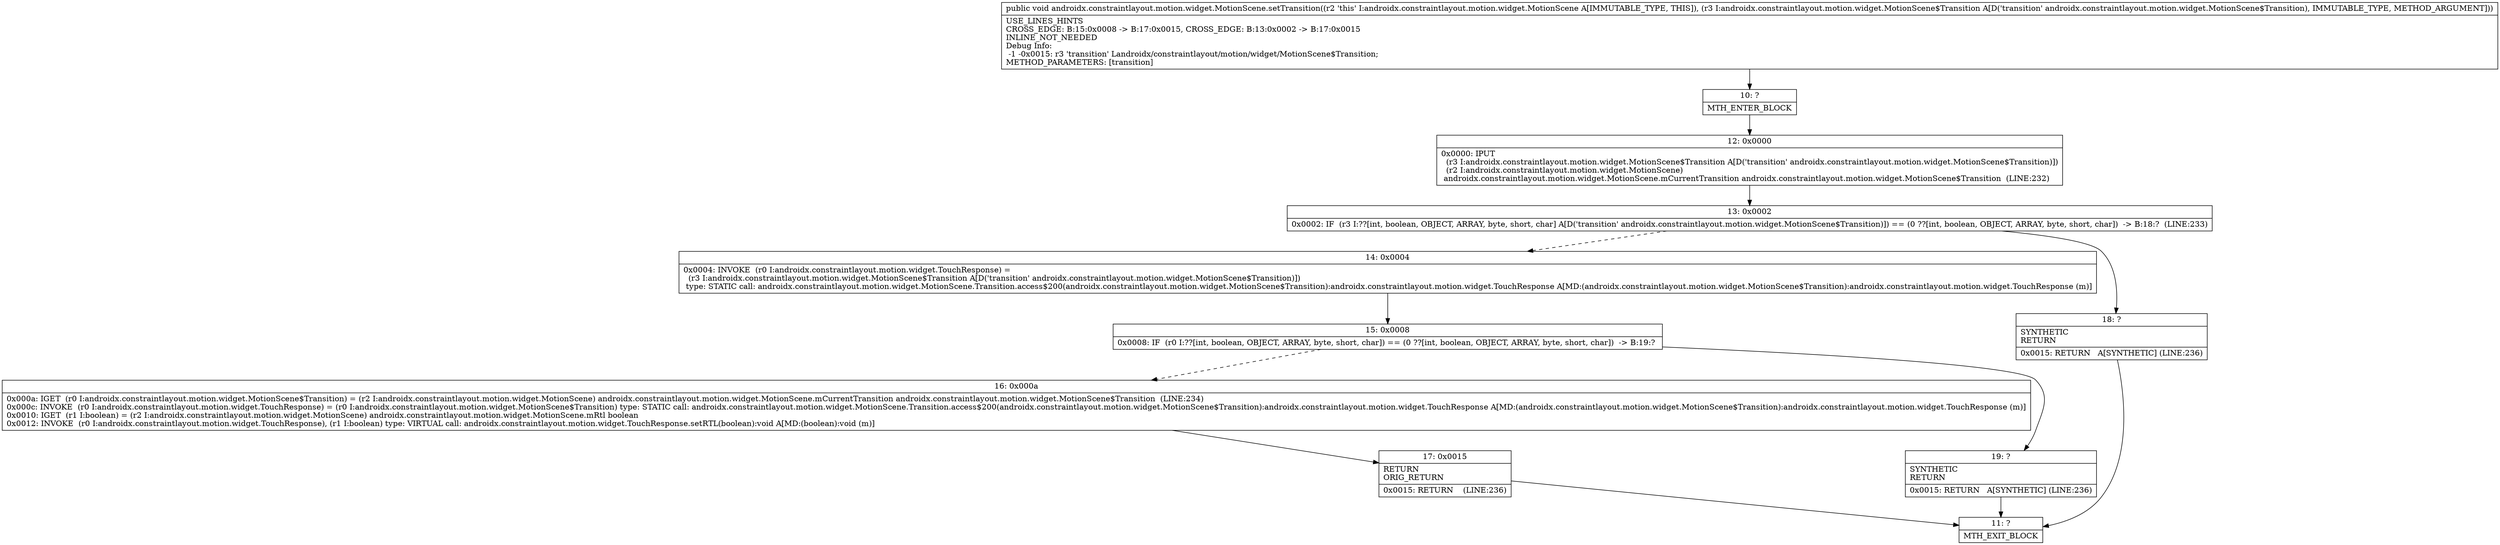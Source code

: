 digraph "CFG forandroidx.constraintlayout.motion.widget.MotionScene.setTransition(Landroidx\/constraintlayout\/motion\/widget\/MotionScene$Transition;)V" {
Node_10 [shape=record,label="{10\:\ ?|MTH_ENTER_BLOCK\l}"];
Node_12 [shape=record,label="{12\:\ 0x0000|0x0000: IPUT  \l  (r3 I:androidx.constraintlayout.motion.widget.MotionScene$Transition A[D('transition' androidx.constraintlayout.motion.widget.MotionScene$Transition)])\l  (r2 I:androidx.constraintlayout.motion.widget.MotionScene)\l androidx.constraintlayout.motion.widget.MotionScene.mCurrentTransition androidx.constraintlayout.motion.widget.MotionScene$Transition  (LINE:232)\l}"];
Node_13 [shape=record,label="{13\:\ 0x0002|0x0002: IF  (r3 I:??[int, boolean, OBJECT, ARRAY, byte, short, char] A[D('transition' androidx.constraintlayout.motion.widget.MotionScene$Transition)]) == (0 ??[int, boolean, OBJECT, ARRAY, byte, short, char])  \-\> B:18:?  (LINE:233)\l}"];
Node_14 [shape=record,label="{14\:\ 0x0004|0x0004: INVOKE  (r0 I:androidx.constraintlayout.motion.widget.TouchResponse) = \l  (r3 I:androidx.constraintlayout.motion.widget.MotionScene$Transition A[D('transition' androidx.constraintlayout.motion.widget.MotionScene$Transition)])\l type: STATIC call: androidx.constraintlayout.motion.widget.MotionScene.Transition.access$200(androidx.constraintlayout.motion.widget.MotionScene$Transition):androidx.constraintlayout.motion.widget.TouchResponse A[MD:(androidx.constraintlayout.motion.widget.MotionScene$Transition):androidx.constraintlayout.motion.widget.TouchResponse (m)]\l}"];
Node_15 [shape=record,label="{15\:\ 0x0008|0x0008: IF  (r0 I:??[int, boolean, OBJECT, ARRAY, byte, short, char]) == (0 ??[int, boolean, OBJECT, ARRAY, byte, short, char])  \-\> B:19:? \l}"];
Node_16 [shape=record,label="{16\:\ 0x000a|0x000a: IGET  (r0 I:androidx.constraintlayout.motion.widget.MotionScene$Transition) = (r2 I:androidx.constraintlayout.motion.widget.MotionScene) androidx.constraintlayout.motion.widget.MotionScene.mCurrentTransition androidx.constraintlayout.motion.widget.MotionScene$Transition  (LINE:234)\l0x000c: INVOKE  (r0 I:androidx.constraintlayout.motion.widget.TouchResponse) = (r0 I:androidx.constraintlayout.motion.widget.MotionScene$Transition) type: STATIC call: androidx.constraintlayout.motion.widget.MotionScene.Transition.access$200(androidx.constraintlayout.motion.widget.MotionScene$Transition):androidx.constraintlayout.motion.widget.TouchResponse A[MD:(androidx.constraintlayout.motion.widget.MotionScene$Transition):androidx.constraintlayout.motion.widget.TouchResponse (m)]\l0x0010: IGET  (r1 I:boolean) = (r2 I:androidx.constraintlayout.motion.widget.MotionScene) androidx.constraintlayout.motion.widget.MotionScene.mRtl boolean \l0x0012: INVOKE  (r0 I:androidx.constraintlayout.motion.widget.TouchResponse), (r1 I:boolean) type: VIRTUAL call: androidx.constraintlayout.motion.widget.TouchResponse.setRTL(boolean):void A[MD:(boolean):void (m)]\l}"];
Node_17 [shape=record,label="{17\:\ 0x0015|RETURN\lORIG_RETURN\l|0x0015: RETURN    (LINE:236)\l}"];
Node_11 [shape=record,label="{11\:\ ?|MTH_EXIT_BLOCK\l}"];
Node_19 [shape=record,label="{19\:\ ?|SYNTHETIC\lRETURN\l|0x0015: RETURN   A[SYNTHETIC] (LINE:236)\l}"];
Node_18 [shape=record,label="{18\:\ ?|SYNTHETIC\lRETURN\l|0x0015: RETURN   A[SYNTHETIC] (LINE:236)\l}"];
MethodNode[shape=record,label="{public void androidx.constraintlayout.motion.widget.MotionScene.setTransition((r2 'this' I:androidx.constraintlayout.motion.widget.MotionScene A[IMMUTABLE_TYPE, THIS]), (r3 I:androidx.constraintlayout.motion.widget.MotionScene$Transition A[D('transition' androidx.constraintlayout.motion.widget.MotionScene$Transition), IMMUTABLE_TYPE, METHOD_ARGUMENT]))  | USE_LINES_HINTS\lCROSS_EDGE: B:15:0x0008 \-\> B:17:0x0015, CROSS_EDGE: B:13:0x0002 \-\> B:17:0x0015\lINLINE_NOT_NEEDED\lDebug Info:\l  \-1 \-0x0015: r3 'transition' Landroidx\/constraintlayout\/motion\/widget\/MotionScene$Transition;\lMETHOD_PARAMETERS: [transition]\l}"];
MethodNode -> Node_10;Node_10 -> Node_12;
Node_12 -> Node_13;
Node_13 -> Node_14[style=dashed];
Node_13 -> Node_18;
Node_14 -> Node_15;
Node_15 -> Node_16[style=dashed];
Node_15 -> Node_19;
Node_16 -> Node_17;
Node_17 -> Node_11;
Node_19 -> Node_11;
Node_18 -> Node_11;
}

